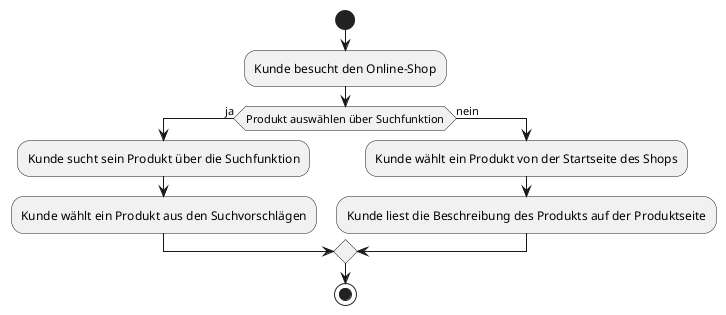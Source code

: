 @startuml Activity Example

start

:Kunde besucht den Online-Shop;
if (Produkt auswählen über Suchfunktion) then (ja)
    :Kunde sucht sein Produkt über die Suchfunktion;
    :Kunde wählt ein Produkt aus den Suchvorschlägen;
else (nein)
    :Kunde wählt ein Produkt von der Startseite des Shops;
    :Kunde liest die Beschreibung des Produkts auf der Produktseite;
endif


stop

@enduml